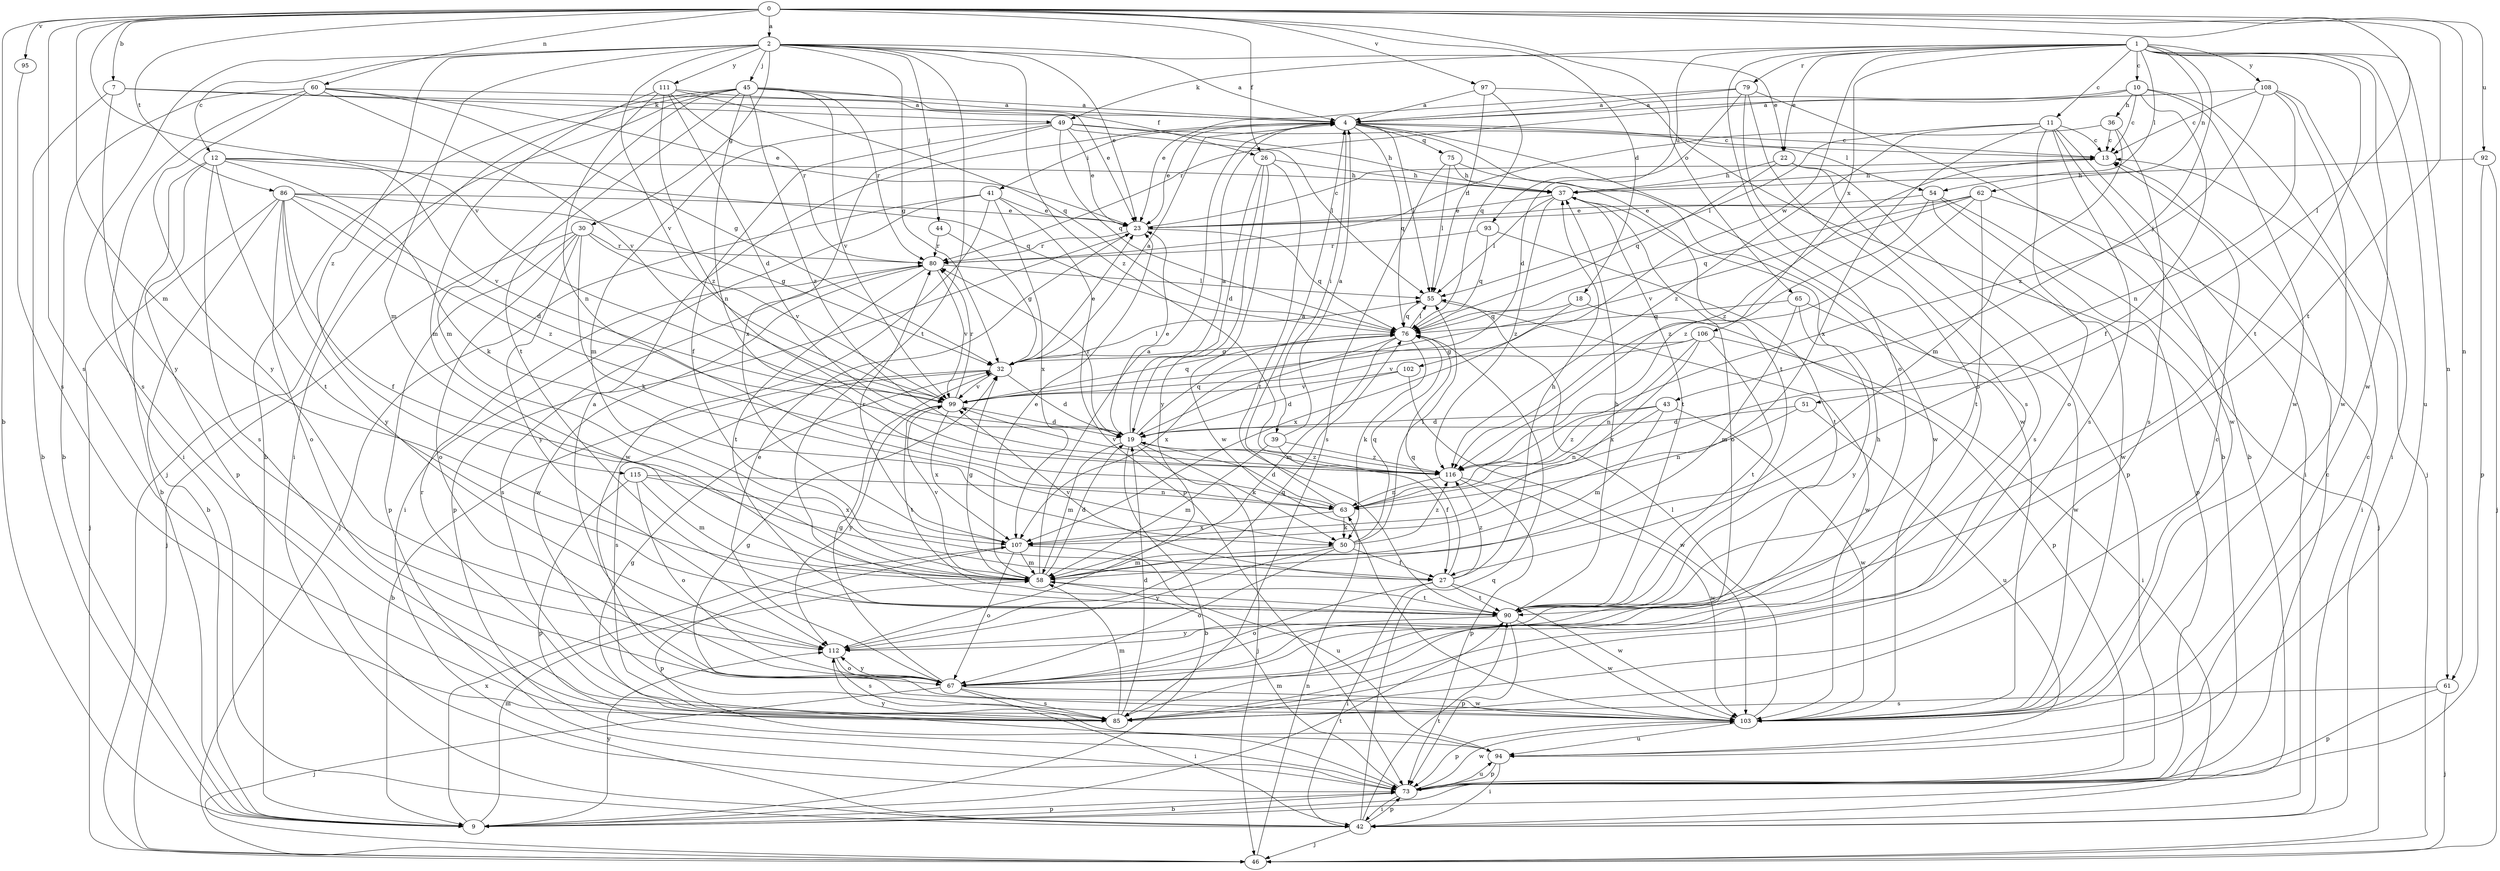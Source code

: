strict digraph  {
0;
1;
2;
4;
7;
9;
10;
11;
12;
13;
18;
19;
22;
23;
26;
27;
30;
32;
36;
37;
39;
41;
42;
43;
44;
45;
46;
49;
50;
51;
54;
55;
58;
60;
61;
62;
63;
65;
67;
73;
75;
76;
79;
80;
85;
86;
90;
92;
93;
94;
95;
97;
99;
102;
103;
106;
107;
108;
111;
112;
115;
116;
0 -> 2  [label=a];
0 -> 7  [label=b];
0 -> 9  [label=b];
0 -> 18  [label=d];
0 -> 26  [label=f];
0 -> 51  [label=l];
0 -> 58  [label=m];
0 -> 60  [label=n];
0 -> 61  [label=n];
0 -> 65  [label=o];
0 -> 85  [label=s];
0 -> 86  [label=t];
0 -> 90  [label=t];
0 -> 92  [label=u];
0 -> 95  [label=v];
0 -> 97  [label=v];
0 -> 99  [label=v];
1 -> 10  [label=c];
1 -> 11  [label=c];
1 -> 22  [label=e];
1 -> 43  [label=j];
1 -> 49  [label=k];
1 -> 54  [label=l];
1 -> 61  [label=n];
1 -> 62  [label=n];
1 -> 67  [label=o];
1 -> 79  [label=r];
1 -> 90  [label=t];
1 -> 93  [label=u];
1 -> 94  [label=u];
1 -> 102  [label=w];
1 -> 103  [label=w];
1 -> 106  [label=x];
1 -> 108  [label=y];
2 -> 4  [label=a];
2 -> 12  [label=c];
2 -> 22  [label=e];
2 -> 23  [label=e];
2 -> 30  [label=g];
2 -> 32  [label=g];
2 -> 44  [label=j];
2 -> 45  [label=j];
2 -> 58  [label=m];
2 -> 85  [label=s];
2 -> 90  [label=t];
2 -> 99  [label=v];
2 -> 111  [label=y];
2 -> 115  [label=z];
2 -> 116  [label=z];
4 -> 13  [label=c];
4 -> 23  [label=e];
4 -> 39  [label=i];
4 -> 41  [label=i];
4 -> 54  [label=l];
4 -> 55  [label=l];
4 -> 75  [label=q];
4 -> 76  [label=q];
4 -> 90  [label=t];
4 -> 103  [label=w];
7 -> 9  [label=b];
7 -> 26  [label=f];
7 -> 49  [label=k];
7 -> 112  [label=y];
9 -> 58  [label=m];
9 -> 73  [label=p];
9 -> 90  [label=t];
9 -> 107  [label=x];
9 -> 112  [label=y];
10 -> 4  [label=a];
10 -> 13  [label=c];
10 -> 27  [label=f];
10 -> 36  [label=h];
10 -> 46  [label=j];
10 -> 80  [label=r];
10 -> 103  [label=w];
11 -> 13  [label=c];
11 -> 42  [label=i];
11 -> 55  [label=l];
11 -> 67  [label=o];
11 -> 85  [label=s];
11 -> 103  [label=w];
11 -> 107  [label=x];
11 -> 116  [label=z];
12 -> 9  [label=b];
12 -> 37  [label=h];
12 -> 50  [label=k];
12 -> 73  [label=p];
12 -> 76  [label=q];
12 -> 85  [label=s];
12 -> 90  [label=t];
12 -> 99  [label=v];
13 -> 37  [label=h];
13 -> 116  [label=z];
18 -> 73  [label=p];
18 -> 76  [label=q];
18 -> 107  [label=x];
19 -> 4  [label=a];
19 -> 9  [label=b];
19 -> 23  [label=e];
19 -> 46  [label=j];
19 -> 50  [label=k];
19 -> 58  [label=m];
19 -> 76  [label=q];
19 -> 80  [label=r];
19 -> 116  [label=z];
22 -> 37  [label=h];
22 -> 73  [label=p];
22 -> 76  [label=q];
22 -> 85  [label=s];
23 -> 13  [label=c];
23 -> 73  [label=p];
23 -> 76  [label=q];
23 -> 80  [label=r];
26 -> 19  [label=d];
26 -> 37  [label=h];
26 -> 90  [label=t];
26 -> 103  [label=w];
26 -> 112  [label=y];
27 -> 37  [label=h];
27 -> 42  [label=i];
27 -> 67  [label=o];
27 -> 76  [label=q];
27 -> 90  [label=t];
27 -> 99  [label=v];
27 -> 103  [label=w];
27 -> 116  [label=z];
30 -> 46  [label=j];
30 -> 50  [label=k];
30 -> 67  [label=o];
30 -> 73  [label=p];
30 -> 80  [label=r];
30 -> 99  [label=v];
30 -> 112  [label=y];
32 -> 4  [label=a];
32 -> 9  [label=b];
32 -> 19  [label=d];
32 -> 23  [label=e];
32 -> 55  [label=l];
32 -> 85  [label=s];
32 -> 99  [label=v];
36 -> 13  [label=c];
36 -> 58  [label=m];
36 -> 80  [label=r];
36 -> 85  [label=s];
37 -> 23  [label=e];
37 -> 55  [label=l];
37 -> 67  [label=o];
37 -> 90  [label=t];
37 -> 116  [label=z];
39 -> 4  [label=a];
39 -> 27  [label=f];
39 -> 58  [label=m];
39 -> 116  [label=z];
41 -> 23  [label=e];
41 -> 42  [label=i];
41 -> 46  [label=j];
41 -> 73  [label=p];
41 -> 103  [label=w];
41 -> 107  [label=x];
42 -> 46  [label=j];
42 -> 73  [label=p];
42 -> 76  [label=q];
42 -> 90  [label=t];
43 -> 19  [label=d];
43 -> 58  [label=m];
43 -> 63  [label=n];
43 -> 103  [label=w];
43 -> 116  [label=z];
44 -> 32  [label=g];
44 -> 80  [label=r];
45 -> 4  [label=a];
45 -> 9  [label=b];
45 -> 23  [label=e];
45 -> 42  [label=i];
45 -> 46  [label=j];
45 -> 58  [label=m];
45 -> 63  [label=n];
45 -> 80  [label=r];
45 -> 90  [label=t];
45 -> 99  [label=v];
45 -> 116  [label=z];
46 -> 63  [label=n];
49 -> 13  [label=c];
49 -> 23  [label=e];
49 -> 27  [label=f];
49 -> 37  [label=h];
49 -> 55  [label=l];
49 -> 58  [label=m];
49 -> 76  [label=q];
49 -> 107  [label=x];
50 -> 27  [label=f];
50 -> 55  [label=l];
50 -> 58  [label=m];
50 -> 67  [label=o];
50 -> 76  [label=q];
50 -> 112  [label=y];
50 -> 116  [label=z];
51 -> 19  [label=d];
51 -> 63  [label=n];
51 -> 94  [label=u];
54 -> 23  [label=e];
54 -> 46  [label=j];
54 -> 73  [label=p];
54 -> 103  [label=w];
54 -> 116  [label=z];
55 -> 76  [label=q];
55 -> 103  [label=w];
58 -> 4  [label=a];
58 -> 19  [label=d];
58 -> 23  [label=e];
58 -> 32  [label=g];
58 -> 90  [label=t];
58 -> 99  [label=v];
60 -> 4  [label=a];
60 -> 9  [label=b];
60 -> 23  [label=e];
60 -> 32  [label=g];
60 -> 42  [label=i];
60 -> 99  [label=v];
60 -> 112  [label=y];
61 -> 46  [label=j];
61 -> 73  [label=p];
61 -> 85  [label=s];
62 -> 23  [label=e];
62 -> 42  [label=i];
62 -> 76  [label=q];
62 -> 90  [label=t];
62 -> 99  [label=v];
62 -> 116  [label=z];
63 -> 4  [label=a];
63 -> 19  [label=d];
63 -> 50  [label=k];
63 -> 107  [label=x];
65 -> 58  [label=m];
65 -> 76  [label=q];
65 -> 103  [label=w];
65 -> 112  [label=y];
67 -> 4  [label=a];
67 -> 23  [label=e];
67 -> 32  [label=g];
67 -> 37  [label=h];
67 -> 42  [label=i];
67 -> 46  [label=j];
67 -> 85  [label=s];
67 -> 103  [label=w];
67 -> 112  [label=y];
73 -> 9  [label=b];
73 -> 13  [label=c];
73 -> 42  [label=i];
73 -> 58  [label=m];
73 -> 94  [label=u];
73 -> 103  [label=w];
75 -> 37  [label=h];
75 -> 55  [label=l];
75 -> 85  [label=s];
75 -> 103  [label=w];
76 -> 32  [label=g];
76 -> 50  [label=k];
76 -> 55  [label=l];
76 -> 58  [label=m];
76 -> 107  [label=x];
79 -> 4  [label=a];
79 -> 9  [label=b];
79 -> 19  [label=d];
79 -> 23  [label=e];
79 -> 67  [label=o];
79 -> 85  [label=s];
80 -> 55  [label=l];
80 -> 85  [label=s];
80 -> 90  [label=t];
80 -> 99  [label=v];
80 -> 103  [label=w];
85 -> 13  [label=c];
85 -> 19  [label=d];
85 -> 58  [label=m];
85 -> 80  [label=r];
86 -> 9  [label=b];
86 -> 19  [label=d];
86 -> 23  [label=e];
86 -> 27  [label=f];
86 -> 32  [label=g];
86 -> 46  [label=j];
86 -> 67  [label=o];
86 -> 112  [label=y];
86 -> 116  [label=z];
90 -> 37  [label=h];
90 -> 73  [label=p];
90 -> 103  [label=w];
90 -> 112  [label=y];
92 -> 37  [label=h];
92 -> 46  [label=j];
92 -> 73  [label=p];
93 -> 76  [label=q];
93 -> 80  [label=r];
93 -> 90  [label=t];
94 -> 13  [label=c];
94 -> 32  [label=g];
94 -> 42  [label=i];
94 -> 73  [label=p];
94 -> 112  [label=y];
95 -> 85  [label=s];
97 -> 4  [label=a];
97 -> 9  [label=b];
97 -> 55  [label=l];
97 -> 76  [label=q];
99 -> 19  [label=d];
99 -> 76  [label=q];
99 -> 80  [label=r];
99 -> 90  [label=t];
99 -> 107  [label=x];
99 -> 112  [label=y];
102 -> 19  [label=d];
102 -> 99  [label=v];
102 -> 103  [label=w];
103 -> 32  [label=g];
103 -> 55  [label=l];
103 -> 73  [label=p];
103 -> 94  [label=u];
106 -> 32  [label=g];
106 -> 42  [label=i];
106 -> 63  [label=n];
106 -> 90  [label=t];
106 -> 99  [label=v];
106 -> 107  [label=x];
107 -> 58  [label=m];
107 -> 67  [label=o];
107 -> 73  [label=p];
107 -> 80  [label=r];
107 -> 94  [label=u];
108 -> 4  [label=a];
108 -> 13  [label=c];
108 -> 42  [label=i];
108 -> 63  [label=n];
108 -> 103  [label=w];
108 -> 116  [label=z];
111 -> 4  [label=a];
111 -> 19  [label=d];
111 -> 58  [label=m];
111 -> 63  [label=n];
111 -> 76  [label=q];
111 -> 80  [label=r];
111 -> 116  [label=z];
112 -> 67  [label=o];
112 -> 76  [label=q];
112 -> 85  [label=s];
115 -> 58  [label=m];
115 -> 63  [label=n];
115 -> 67  [label=o];
115 -> 73  [label=p];
115 -> 107  [label=x];
116 -> 63  [label=n];
116 -> 73  [label=p];
116 -> 99  [label=v];
116 -> 103  [label=w];
}
